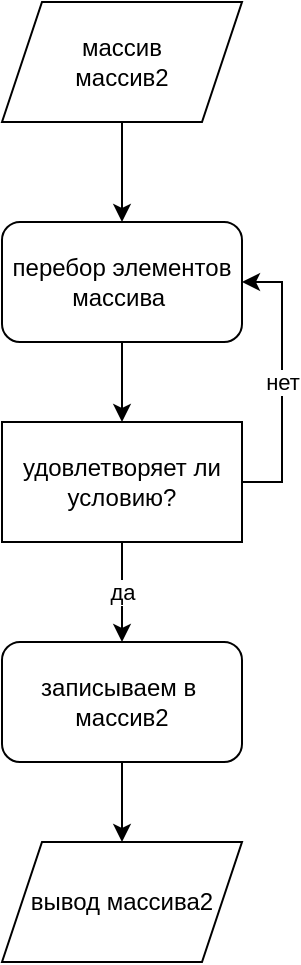 <mxfile version="20.8.1" type="device"><diagram id="ocUCjDXswAccvhmTZ1SO" name="Страница 1"><mxGraphModel dx="496" dy="294" grid="1" gridSize="10" guides="1" tooltips="1" connect="1" arrows="1" fold="1" page="1" pageScale="1" pageWidth="827" pageHeight="1169" math="0" shadow="0"><root><mxCell id="0"/><mxCell id="1" parent="0"/><mxCell id="uEi7gLVqikHEaNoZXVk8-7" value="" style="edgeStyle=orthogonalEdgeStyle;rounded=0;orthogonalLoop=1;jettySize=auto;html=1;" edge="1" parent="1" source="uEi7gLVqikHEaNoZXVk8-2" target="uEi7gLVqikHEaNoZXVk8-3"><mxGeometry relative="1" as="geometry"/></mxCell><mxCell id="uEi7gLVqikHEaNoZXVk8-2" value="массив&lt;br&gt;массив2" style="shape=parallelogram;perimeter=parallelogramPerimeter;whiteSpace=wrap;html=1;fixedSize=1;" vertex="1" parent="1"><mxGeometry x="330" y="140" width="120" height="60" as="geometry"/></mxCell><mxCell id="uEi7gLVqikHEaNoZXVk8-8" value="" style="edgeStyle=orthogonalEdgeStyle;rounded=0;orthogonalLoop=1;jettySize=auto;html=1;" edge="1" parent="1" source="uEi7gLVqikHEaNoZXVk8-3" target="uEi7gLVqikHEaNoZXVk8-4"><mxGeometry relative="1" as="geometry"/></mxCell><mxCell id="uEi7gLVqikHEaNoZXVk8-3" value="перебор элементов массива&amp;nbsp;" style="rounded=1;whiteSpace=wrap;html=1;" vertex="1" parent="1"><mxGeometry x="330" y="250" width="120" height="60" as="geometry"/></mxCell><mxCell id="uEi7gLVqikHEaNoZXVk8-9" value="да" style="edgeStyle=orthogonalEdgeStyle;rounded=0;orthogonalLoop=1;jettySize=auto;html=1;" edge="1" parent="1" source="uEi7gLVqikHEaNoZXVk8-4" target="uEi7gLVqikHEaNoZXVk8-5"><mxGeometry relative="1" as="geometry"/></mxCell><mxCell id="uEi7gLVqikHEaNoZXVk8-10" value="нет" style="edgeStyle=orthogonalEdgeStyle;rounded=0;orthogonalLoop=1;jettySize=auto;html=1;entryX=1;entryY=0.5;entryDx=0;entryDy=0;" edge="1" parent="1" source="uEi7gLVqikHEaNoZXVk8-4" target="uEi7gLVqikHEaNoZXVk8-3"><mxGeometry relative="1" as="geometry"><Array as="points"><mxPoint x="470" y="380"/><mxPoint x="470" y="280"/></Array></mxGeometry></mxCell><mxCell id="uEi7gLVqikHEaNoZXVk8-4" value="удовлетворяет ли условию?" style="rounded=0;whiteSpace=wrap;html=1;" vertex="1" parent="1"><mxGeometry x="330" y="350" width="120" height="60" as="geometry"/></mxCell><mxCell id="uEi7gLVqikHEaNoZXVk8-11" value="" style="edgeStyle=orthogonalEdgeStyle;rounded=0;orthogonalLoop=1;jettySize=auto;html=1;" edge="1" parent="1" source="uEi7gLVqikHEaNoZXVk8-5" target="uEi7gLVqikHEaNoZXVk8-6"><mxGeometry relative="1" as="geometry"/></mxCell><mxCell id="uEi7gLVqikHEaNoZXVk8-5" value="записываем в&amp;nbsp;&lt;br&gt;массив2" style="rounded=1;whiteSpace=wrap;html=1;" vertex="1" parent="1"><mxGeometry x="330" y="460" width="120" height="60" as="geometry"/></mxCell><mxCell id="uEi7gLVqikHEaNoZXVk8-6" value="вывод массива2" style="shape=parallelogram;perimeter=parallelogramPerimeter;whiteSpace=wrap;html=1;fixedSize=1;" vertex="1" parent="1"><mxGeometry x="330" y="560" width="120" height="60" as="geometry"/></mxCell></root></mxGraphModel></diagram></mxfile>
